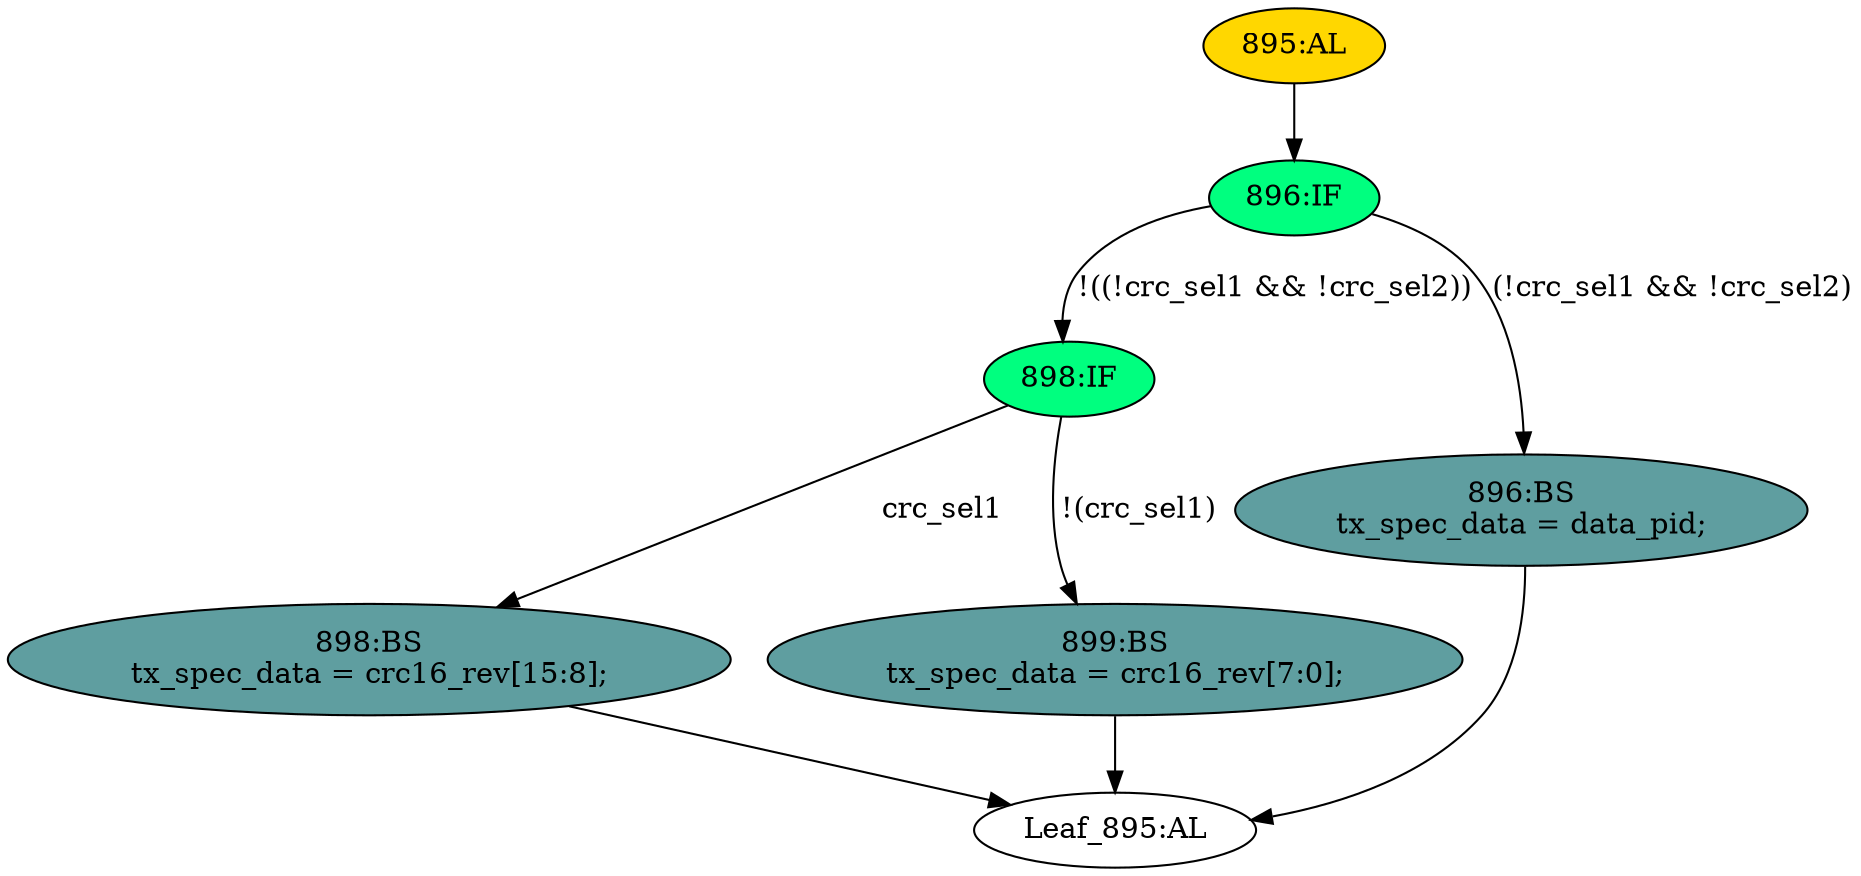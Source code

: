 strict digraph "" {
	node [label="\N"];
	"895:AL"	 [ast="<pyverilog.vparser.ast.Always object at 0x7f55d3d0eb50>",
		clk_sens=False,
		fillcolor=gold,
		label="895:AL",
		sens="['crc_sel1', 'crc_sel2', 'data_pid', 'crc16_rev']",
		statements="[]",
		style=filled,
		typ=Always,
		use_var="['crc_sel1', 'crc16_rev', 'crc_sel2', 'data_pid']"];
	"896:IF"	 [ast="<pyverilog.vparser.ast.IfStatement object at 0x7f55d3d0edd0>",
		fillcolor=springgreen,
		label="896:IF",
		statements="[]",
		style=filled,
		typ=IfStatement];
	"895:AL" -> "896:IF"	 [cond="[]",
		lineno=None];
	"898:IF"	 [ast="<pyverilog.vparser.ast.IfStatement object at 0x7f55d3d0e390>",
		fillcolor=springgreen,
		label="898:IF",
		statements="[]",
		style=filled,
		typ=IfStatement];
	"896:IF" -> "898:IF"	 [cond="['crc_sel1', 'crc_sel2']",
		label="!((!crc_sel1 && !crc_sel2))",
		lineno=896];
	"896:BS"	 [ast="<pyverilog.vparser.ast.BlockingSubstitution object at 0x7f55d3d0f350>",
		fillcolor=cadetblue,
		label="896:BS
tx_spec_data = data_pid;",
		statements="[<pyverilog.vparser.ast.BlockingSubstitution object at 0x7f55d3d0f350>]",
		style=filled,
		typ=BlockingSubstitution];
	"896:IF" -> "896:BS"	 [cond="['crc_sel1', 'crc_sel2']",
		label="(!crc_sel1 && !crc_sel2)",
		lineno=896];
	"898:BS"	 [ast="<pyverilog.vparser.ast.BlockingSubstitution object at 0x7f55d3d0f0d0>",
		fillcolor=cadetblue,
		label="898:BS
tx_spec_data = crc16_rev[15:8];",
		statements="[<pyverilog.vparser.ast.BlockingSubstitution object at 0x7f55d3d0f0d0>]",
		style=filled,
		typ=BlockingSubstitution];
	"898:IF" -> "898:BS"	 [cond="['crc_sel1']",
		label=crc_sel1,
		lineno=898];
	"899:BS"	 [ast="<pyverilog.vparser.ast.BlockingSubstitution object at 0x7f55d3d0ee10>",
		fillcolor=cadetblue,
		label="899:BS
tx_spec_data = crc16_rev[7:0];",
		statements="[<pyverilog.vparser.ast.BlockingSubstitution object at 0x7f55d3d0ee10>]",
		style=filled,
		typ=BlockingSubstitution];
	"898:IF" -> "899:BS"	 [cond="['crc_sel1']",
		label="!(crc_sel1)",
		lineno=898];
	"Leaf_895:AL"	 [def_var="['tx_spec_data']",
		label="Leaf_895:AL"];
	"898:BS" -> "Leaf_895:AL"	 [cond="[]",
		lineno=None];
	"896:BS" -> "Leaf_895:AL"	 [cond="[]",
		lineno=None];
	"899:BS" -> "Leaf_895:AL"	 [cond="[]",
		lineno=None];
}
